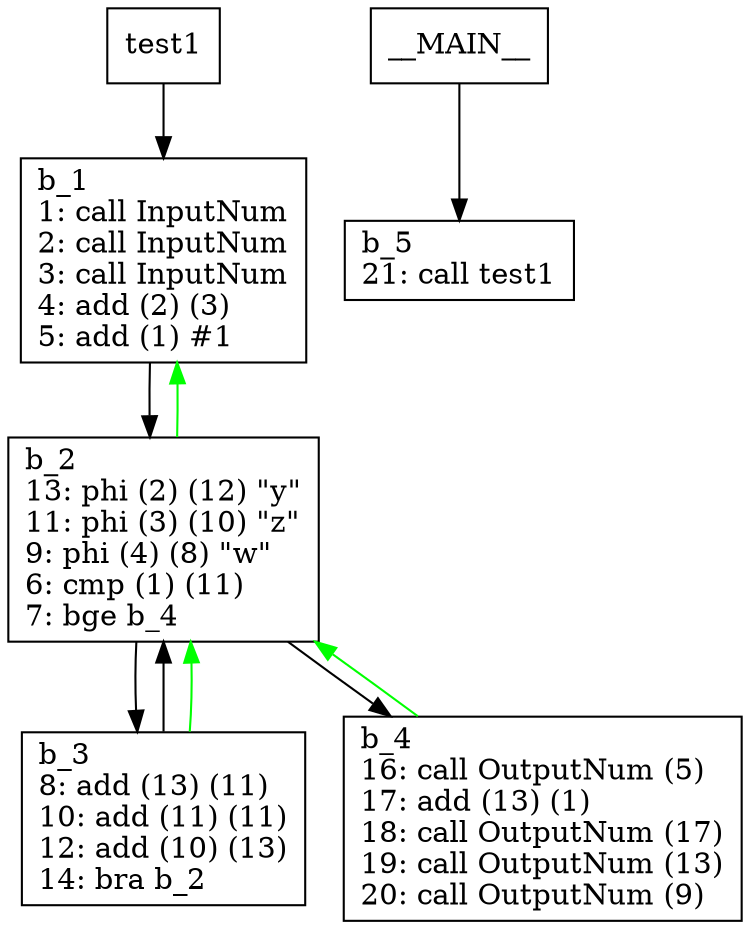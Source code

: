 digraph Computation {
node [shape=box];
test1 -> b_1;
b_1 [label="b_1\l1: call InputNum\l2: call InputNum\l3: call InputNum\l4: add (2) (3)\l5: add (1) #1\l"]
b_1 -> b_2;
b_2 [label="b_2\l13: phi (2) (12) \"y\"\l11: phi (3) (10) \"z\"\l9: phi (4) (8) \"w\"\l6: cmp (1) (11)\l7: bge b_4\l"]
b_2 -> b_3;
b_3 [label="b_3\l8: add (13) (11)\l10: add (11) (11)\l12: add (10) (13)\l14: bra b_2\l"]
b_3 -> b_2;
b_3 -> b_2[color="green"];
b_2 -> b_4;
b_4 [label="b_4\l16: call OutputNum (5)\l17: add (13) (1)\l18: call OutputNum (17)\l19: call OutputNum (13)\l20: call OutputNum (9)\l"]
b_4 -> b_2[color="green"];
b_2 -> b_1[color="green"];
__MAIN__ -> b_5;
b_5 [label="b_5\l21: call test1\l"]
}